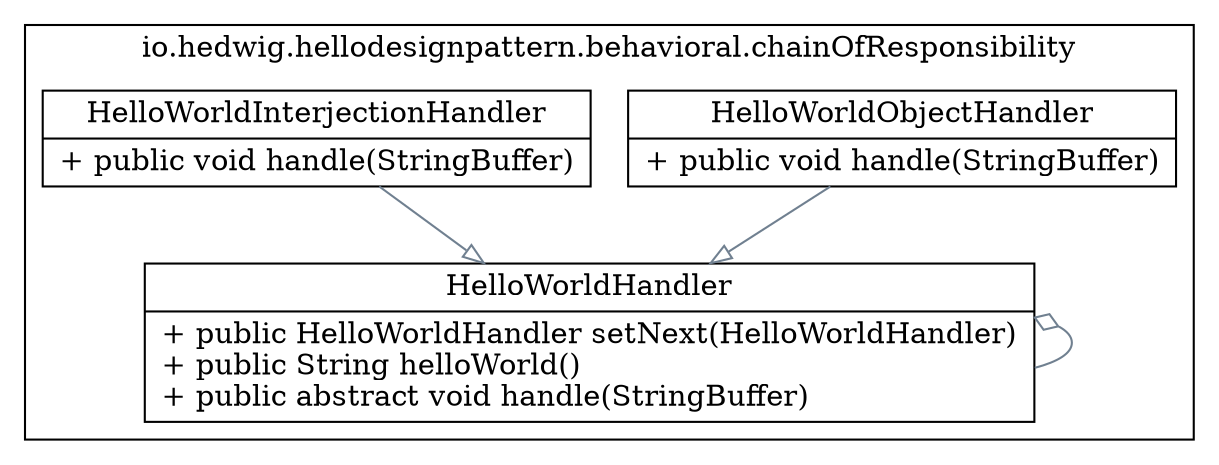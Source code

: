 digraph domain {
  edge [ fontsize = 11 ];
  node [ shape=record ];
  subgraph cluster_0 {
    label = "io.hedwig.hellodesignpattern.behavioral.chainOfResponsibility";
    HelloWorldObjectHandler [ label = "{HelloWorldObjectHandler | + public void handle(StringBuffer)\l}" ] 
    HelloWorldHandler [ label = "{HelloWorldHandler | + public HelloWorldHandler setNext(HelloWorldHandler)\l+ public String helloWorld()\l+ public abstract void handle(StringBuffer)\l}" ] 
    HelloWorldInterjectionHandler [ label = "{HelloWorldInterjectionHandler | + public void handle(StringBuffer)\l}" ] 
  }
  HelloWorldHandler -> HelloWorldHandler [ dir=back arrowtail=odiamond color=slategray];
  HelloWorldObjectHandler -> HelloWorldHandler [arrowhead=empty color=slategray];
  HelloWorldInterjectionHandler -> HelloWorldHandler [arrowhead=empty color=slategray];
}